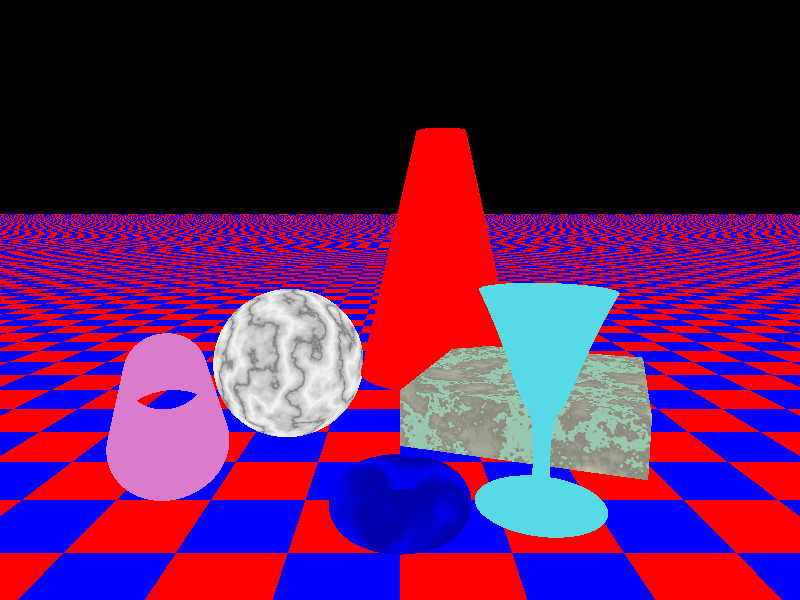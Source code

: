 /**
 * \file basic_forms.pov
 *
 * \brief Arquivo para renderizacao de formas simples com o POV-Ray.
 *
 * \author
 * Petrucio Ricardo Tavares de Medeiros \n
 * Universidade Federal do Rio Grande do Norte \n
 * Departamento de Computacao e Automacao Industrial \n
 * petrucior at gmail (dot) com
 *
 * \version 1.0
 * \date November 2015
 */

// Incluindo arquivos de definicao de cores, formas e texturas diversas
#include "colors.inc"
#include "shapes.inc"
#include "textures.inc"
#include "stones.inc"
#include "glass.inc"
#include "metals.inc"
#include "woods.inc"


// Camera
camera{
	location <0, 2, -5>	// Posicao da camera
	look_at <0, 1, 2>	// Posicao visualizada
}

// Fonte de luz
light_source{
	<0, 1, -2>	// Posicao da fonte de luz
	color White
}

// -----------------------------------------------------
//			CENA
// -----------------------------------------------------

// Fundo
background{
	color Black		// Definindo cor de fundo preta
}

// Plano
plane{
	<0, 1, 0>, -1		// Vetor normal do plano e tendendo ao infinito
	pigment {  		// Estabelecer a cor do objeto
		// Criacao de um xadrez com cores vermelho e azul
		checker color Red, color Blue
	}

	// Propriedades de efeitos para aparência da superfície
	finish {
	       diffuse 0.4
	       ambient 0.2
	       reflection 0.25
	}
}

// Esfera
sphere{
	<-1.5, 0, 3>, 1		// Vetor de posicao da esfera e raio da esfera
	texture{   		// Define a aparencia da esfera
		pigment{   	// Estabelecer a cor do objeto
			White_Marble   // predefinida em textures.inc 
        		scale 0.5      // fator de escala da textura
		}
	}
}

// Caixa
box{
	<0, 0, 0>,  // Canto mais proximo do lado esquerdo
	<2, 0.5, 2>   // Canto mais distante do lado direito
	texture {
		T_Stone25     // Predefinido em stones.inc
		scale 2       // Escala pela mesma quantidade em todas as direcoes
	}
	rotate y*20     // Rotaciona "<0,20,0>"
}

// Cone
cone{
	<0.5, 3, 2.5>, 0.3    // Centro e raio de um lado ( pico )
	<0.5, 0, 2.5>, 1.0    // Centro e raio do outro lado ( base )
	texture {
		pigment{
			color Red	// Cor predefinida em colors.inc
		}
	}
}

// Cilindro
cylinder{
	<-2, 0, 0>,     // Centro de um dos lados
	<-3, 0, 2.5>,     // Centro do outro lado
	0.5            // Raio
	open           // Remover as tampas do cilindro
	texture { 
		pigment{
			// Cor definida atraves do formato rgb + transparencia
			color rgbt<0.7, 0.2, 0.6, 0.2>
		}
	}
}

// Torus
torus{
	0.3, 0.2	// Raio maior e menor, respectivamente
	texture {
		Sapphire_Agate
	}
	rotate <0, 0, 0>	// Rotacionando o torus
	translate <0, 0, -1>	// Translacao do objeto
}

// Construindo um calice atraves de SOR (Surface of Revolution)
#declare calice = sor{
	 8,	// Quantidade de pontos
	 <0.0,  -0.5>,
	 <3.0,   0.0>,
	 <1.0,   0.2>,
	 <0.5,   0.4>,
	 <0.5,   4.0>,
	 <1.0,   5.0>,
	 <3.0,  10.0>,
	 <4.0,  11.0>
	 open	// Abrir lados
	 texture{  // Definicao da textura
		pigment{
			Col_Glass_Dark_Green
		}
	 }
	 translate <6.5, 0, -7>	// Translacao do objeto
	 scale 0.15	    	// Modificando a escala do objeto
}

// Chamando o objeto criado pela superficie de revolucao
calice

// -----------------------------------------------------